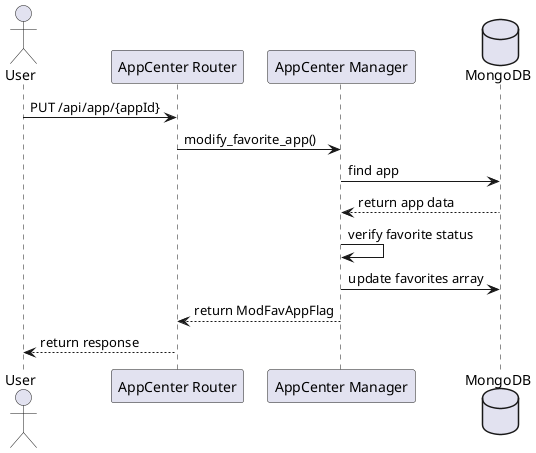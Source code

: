 @startuml API 收藏应用
actor User
participant "AppCenter Router" as Router
participant "AppCenter Manager" as Manager
database MongoDB

User -> Router: PUT /api/app/{appId}
Router -> Manager: modify_favorite_app()
Manager -> MongoDB: find app
MongoDB --> Manager: return app data
Manager -> Manager: verify favorite status
Manager -> MongoDB: update favorites array
Manager --> Router: return ModFavAppFlag
Router --> User: return response
@enduml